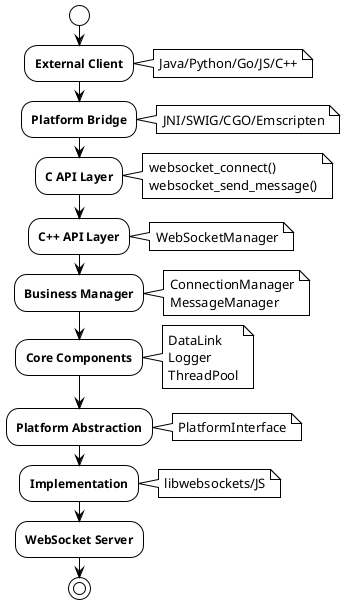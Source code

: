 @startuml DataFlow

!theme plain
skinparam activityFontSize 12
skinparam activityFontStyle bold

start

:External Client;
note right: Java/Python/Go/JS/C++

:Platform Bridge;
note right: JNI/SWIG/CGO/Emscripten

:C API Layer;
note right: websocket_connect()\nwebsocket_send_message()

:C++ API Layer;
note right: WebSocketManager

:Business Manager;
note right: ConnectionManager\nMessageManager

:Core Components;
note right: DataLink\nLogger\nThreadPool

:Platform Abstraction;
note right: PlatformInterface

:Implementation;
note right: libwebsockets/JS

:WebSocket Server;

stop

@enduml 